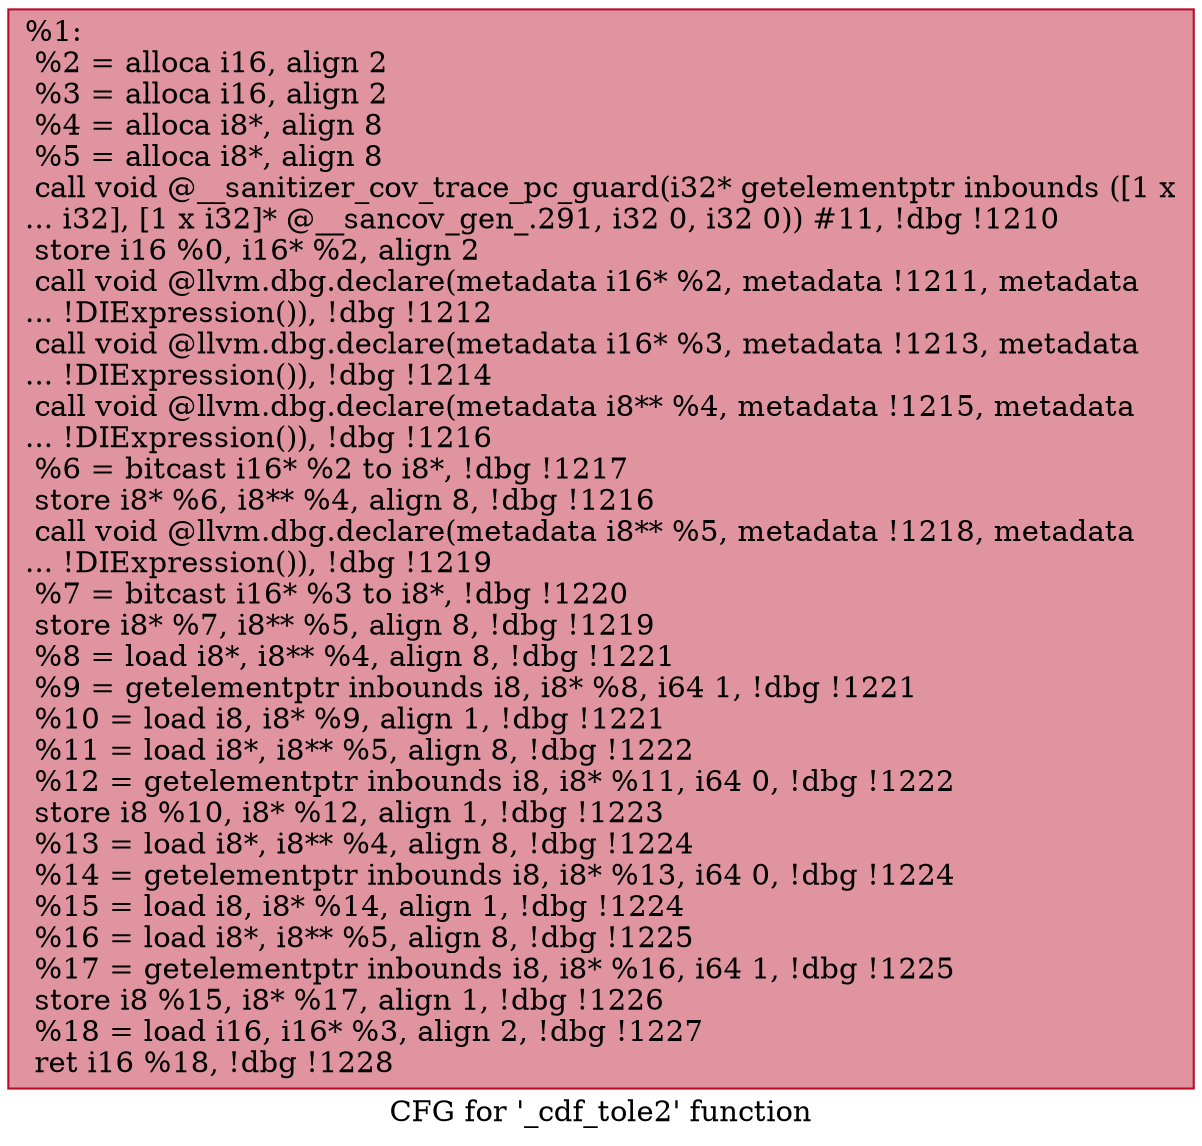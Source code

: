 digraph "CFG for '_cdf_tole2' function" {
	label="CFG for '_cdf_tole2' function";

	Node0x563603ee69c0 [shape=record,color="#b70d28ff", style=filled, fillcolor="#b70d2870",label="{%1:\l  %2 = alloca i16, align 2\l  %3 = alloca i16, align 2\l  %4 = alloca i8*, align 8\l  %5 = alloca i8*, align 8\l  call void @__sanitizer_cov_trace_pc_guard(i32* getelementptr inbounds ([1 x\l... i32], [1 x i32]* @__sancov_gen_.291, i32 0, i32 0)) #11, !dbg !1210\l  store i16 %0, i16* %2, align 2\l  call void @llvm.dbg.declare(metadata i16* %2, metadata !1211, metadata\l... !DIExpression()), !dbg !1212\l  call void @llvm.dbg.declare(metadata i16* %3, metadata !1213, metadata\l... !DIExpression()), !dbg !1214\l  call void @llvm.dbg.declare(metadata i8** %4, metadata !1215, metadata\l... !DIExpression()), !dbg !1216\l  %6 = bitcast i16* %2 to i8*, !dbg !1217\l  store i8* %6, i8** %4, align 8, !dbg !1216\l  call void @llvm.dbg.declare(metadata i8** %5, metadata !1218, metadata\l... !DIExpression()), !dbg !1219\l  %7 = bitcast i16* %3 to i8*, !dbg !1220\l  store i8* %7, i8** %5, align 8, !dbg !1219\l  %8 = load i8*, i8** %4, align 8, !dbg !1221\l  %9 = getelementptr inbounds i8, i8* %8, i64 1, !dbg !1221\l  %10 = load i8, i8* %9, align 1, !dbg !1221\l  %11 = load i8*, i8** %5, align 8, !dbg !1222\l  %12 = getelementptr inbounds i8, i8* %11, i64 0, !dbg !1222\l  store i8 %10, i8* %12, align 1, !dbg !1223\l  %13 = load i8*, i8** %4, align 8, !dbg !1224\l  %14 = getelementptr inbounds i8, i8* %13, i64 0, !dbg !1224\l  %15 = load i8, i8* %14, align 1, !dbg !1224\l  %16 = load i8*, i8** %5, align 8, !dbg !1225\l  %17 = getelementptr inbounds i8, i8* %16, i64 1, !dbg !1225\l  store i8 %15, i8* %17, align 1, !dbg !1226\l  %18 = load i16, i16* %3, align 2, !dbg !1227\l  ret i16 %18, !dbg !1228\l}"];
}
